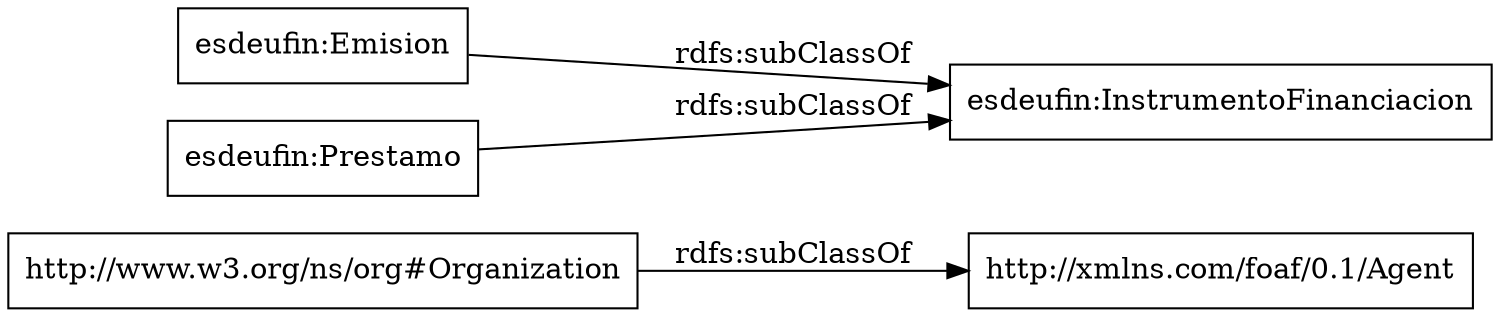 digraph ar2dtool_diagram { 
rankdir=LR;
size="1000"
node [shape = rectangle, color="black"]; "http://xmlns.com/foaf/0.1/Agent" "esdeufin:Emision" "esdeufin:InstrumentoFinanciacion" "esdeufin:Prestamo" "http://www.w3.org/ns/org#Organization" ; /*classes style*/
	"http://www.w3.org/ns/org#Organization" -> "http://xmlns.com/foaf/0.1/Agent" [ label = "rdfs:subClassOf" ];
	"esdeufin:Prestamo" -> "esdeufin:InstrumentoFinanciacion" [ label = "rdfs:subClassOf" ];
	"esdeufin:Emision" -> "esdeufin:InstrumentoFinanciacion" [ label = "rdfs:subClassOf" ];

}
